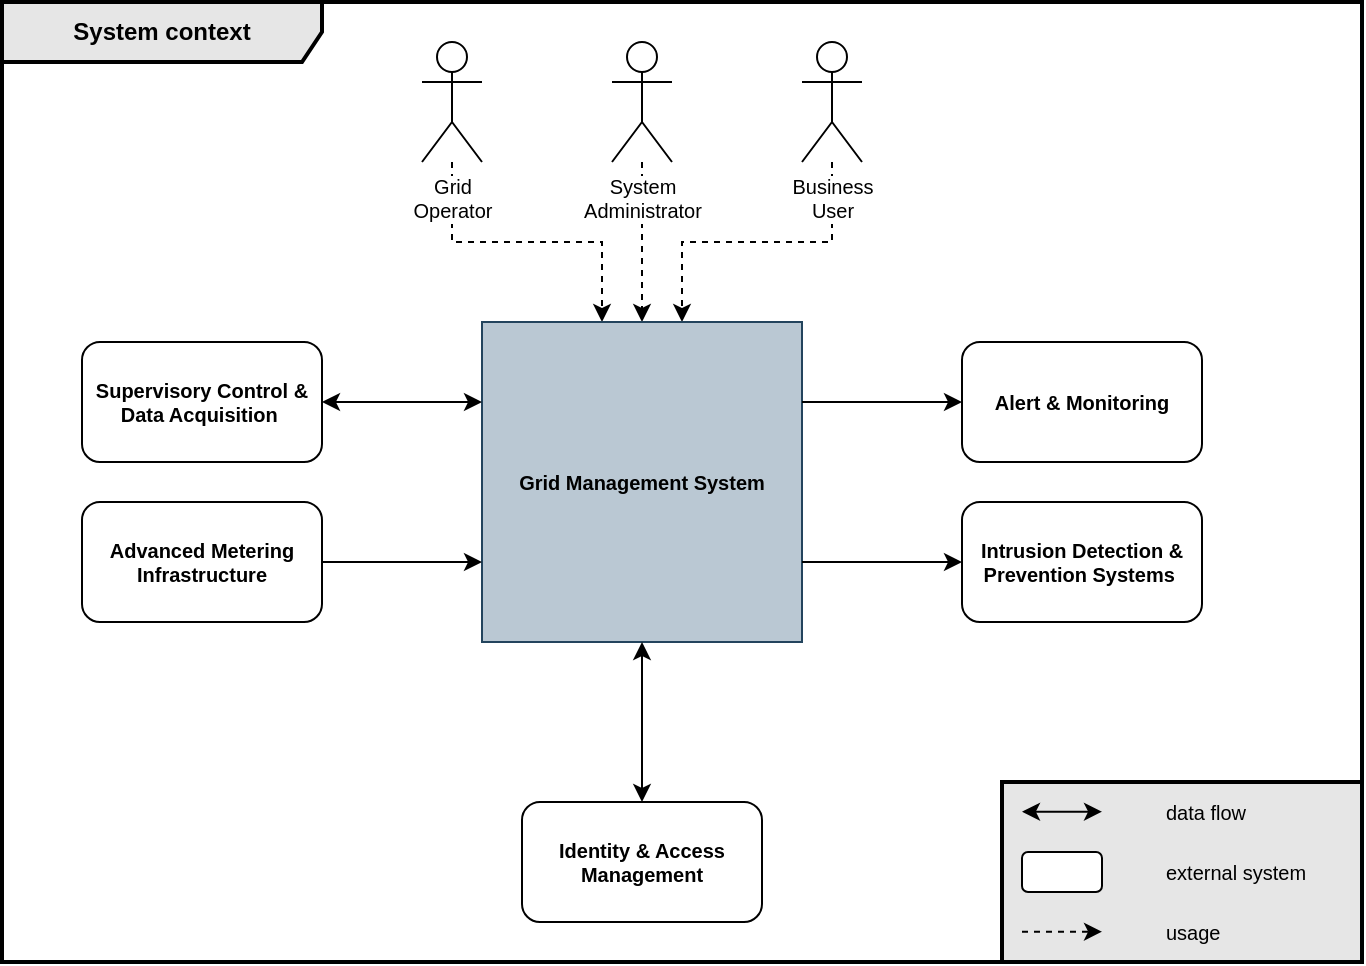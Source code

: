<mxfile version="24.7.17">
  <diagram name="Page-1" id="IHaC8tVvg-3GX7aJiYje">
    <mxGraphModel dx="1478" dy="579" grid="1" gridSize="10" guides="1" tooltips="1" connect="1" arrows="1" fold="1" page="0" pageScale="1" pageWidth="850" pageHeight="1100" math="0" shadow="0">
      <root>
        <mxCell id="0" />
        <mxCell id="1" parent="0" />
        <mxCell id="ws0BRvZ3SEdltkysBFqu-36" value="&lt;b&gt;System context&lt;/b&gt;" style="shape=umlFrame;whiteSpace=wrap;html=1;pointerEvents=0;recursiveResize=0;container=1;collapsible=0;width=160;swimlaneFillColor=none;strokeWidth=2;fillStyle=auto;fillColor=#E6E6E6;" parent="1" vertex="1">
          <mxGeometry x="-120" y="360" width="680" height="480" as="geometry" />
        </mxCell>
        <mxCell id="ws0BRvZ3SEdltkysBFqu-28" value="" style="rounded=0;whiteSpace=wrap;html=1;align=left;verticalAlign=top;fillColor=#E6E6E6;fontSize=10;strokeWidth=2;" parent="ws0BRvZ3SEdltkysBFqu-36" vertex="1">
          <mxGeometry x="500" y="390" width="180" height="90" as="geometry" />
        </mxCell>
        <mxCell id="ws0BRvZ3SEdltkysBFqu-30" value="" style="endArrow=classic;startArrow=classic;html=1;rounded=0;fontSize=10;" parent="ws0BRvZ3SEdltkysBFqu-36" edge="1">
          <mxGeometry width="50" height="50" relative="1" as="geometry">
            <mxPoint x="510" y="404.83" as="sourcePoint" />
            <mxPoint x="550" y="404.83" as="targetPoint" />
          </mxGeometry>
        </mxCell>
        <mxCell id="ws0BRvZ3SEdltkysBFqu-31" value="data flow" style="text;html=1;align=left;verticalAlign=middle;whiteSpace=wrap;rounded=0;fontSize=10;" parent="ws0BRvZ3SEdltkysBFqu-36" vertex="1">
          <mxGeometry x="580" y="390" width="90" height="30" as="geometry" />
        </mxCell>
        <mxCell id="ws0BRvZ3SEdltkysBFqu-32" value="" style="rounded=1;whiteSpace=wrap;html=1;fontSize=10;" parent="ws0BRvZ3SEdltkysBFqu-36" vertex="1">
          <mxGeometry x="510" y="425" width="40" height="20" as="geometry" />
        </mxCell>
        <mxCell id="ws0BRvZ3SEdltkysBFqu-33" value="" style="endArrow=classic;startArrow=none;html=1;rounded=0;startFill=0;dashed=1;fontSize=10;" parent="ws0BRvZ3SEdltkysBFqu-36" edge="1">
          <mxGeometry width="50" height="50" relative="1" as="geometry">
            <mxPoint x="510" y="464.83" as="sourcePoint" />
            <mxPoint x="550" y="464.83" as="targetPoint" />
          </mxGeometry>
        </mxCell>
        <mxCell id="ws0BRvZ3SEdltkysBFqu-34" value="external system" style="text;html=1;align=left;verticalAlign=middle;whiteSpace=wrap;rounded=0;fontSize=10;" parent="ws0BRvZ3SEdltkysBFqu-36" vertex="1">
          <mxGeometry x="580" y="420" width="90" height="30" as="geometry" />
        </mxCell>
        <mxCell id="ws0BRvZ3SEdltkysBFqu-35" value="usage" style="text;html=1;align=left;verticalAlign=middle;whiteSpace=wrap;rounded=0;fontSize=10;" parent="ws0BRvZ3SEdltkysBFqu-36" vertex="1">
          <mxGeometry x="580" y="450" width="90" height="30" as="geometry" />
        </mxCell>
        <mxCell id="ws0BRvZ3SEdltkysBFqu-8" style="edgeStyle=orthogonalEdgeStyle;rounded=0;orthogonalLoop=1;jettySize=auto;html=1;dashed=1;entryX=0.375;entryY=0;entryDx=0;entryDy=0;entryPerimeter=0;" parent="1" source="ws0BRvZ3SEdltkysBFqu-1" target="ws0BRvZ3SEdltkysBFqu-7" edge="1">
          <mxGeometry relative="1" as="geometry">
            <mxPoint x="180" y="510" as="targetPoint" />
            <Array as="points">
              <mxPoint x="105" y="480" />
              <mxPoint x="180" y="480" />
            </Array>
          </mxGeometry>
        </mxCell>
        <mxCell id="ws0BRvZ3SEdltkysBFqu-1" value="Grid&lt;br style=&quot;font-size: 10px;&quot;&gt;Operator" style="shape=umlActor;verticalLabelPosition=bottom;verticalAlign=top;html=1;outlineConnect=0;labelBackgroundColor=default;labelBorderColor=none;textShadow=0;fontSize=10;" parent="1" vertex="1">
          <mxGeometry x="90" y="380" width="30" height="60" as="geometry" />
        </mxCell>
        <mxCell id="ws0BRvZ3SEdltkysBFqu-9" style="edgeStyle=orthogonalEdgeStyle;rounded=0;orthogonalLoop=1;jettySize=auto;html=1;entryX=0.5;entryY=0;entryDx=0;entryDy=0;dashed=1;" parent="1" source="ws0BRvZ3SEdltkysBFqu-3" target="ws0BRvZ3SEdltkysBFqu-7" edge="1">
          <mxGeometry relative="1" as="geometry" />
        </mxCell>
        <mxCell id="ws0BRvZ3SEdltkysBFqu-3" value="System&lt;br style=&quot;font-size: 10px;&quot;&gt;Administrator" style="shape=umlActor;verticalLabelPosition=bottom;verticalAlign=top;html=1;outlineConnect=0;labelBackgroundColor=default;fontSize=10;" parent="1" vertex="1">
          <mxGeometry x="185" y="380" width="30" height="60" as="geometry" />
        </mxCell>
        <mxCell id="ws0BRvZ3SEdltkysBFqu-10" style="edgeStyle=orthogonalEdgeStyle;rounded=0;orthogonalLoop=1;jettySize=auto;html=1;dashed=1;entryX=0.625;entryY=0;entryDx=0;entryDy=0;entryPerimeter=0;" parent="1" source="ws0BRvZ3SEdltkysBFqu-4" target="ws0BRvZ3SEdltkysBFqu-7" edge="1">
          <mxGeometry relative="1" as="geometry">
            <mxPoint x="220" y="510" as="targetPoint" />
            <Array as="points">
              <mxPoint x="295" y="480" />
              <mxPoint x="220" y="480" />
            </Array>
          </mxGeometry>
        </mxCell>
        <mxCell id="ws0BRvZ3SEdltkysBFqu-4" value="Business&lt;br style=&quot;font-size: 10px;&quot;&gt;User" style="shape=umlActor;verticalLabelPosition=bottom;verticalAlign=top;html=1;outlineConnect=0;labelBackgroundColor=default;fontSize=10;" parent="1" vertex="1">
          <mxGeometry x="280" y="380" width="30" height="60" as="geometry" />
        </mxCell>
        <mxCell id="ws0BRvZ3SEdltkysBFqu-7" value="Grid Management System" style="whiteSpace=wrap;html=1;aspect=fixed;fillColor=#bac8d3;strokeColor=#23445d;shadow=0;fontStyle=1;fontSize=10;" parent="1" vertex="1">
          <mxGeometry x="120" y="520" width="160" height="160" as="geometry" />
        </mxCell>
        <mxCell id="ws0BRvZ3SEdltkysBFqu-13" style="edgeStyle=orthogonalEdgeStyle;rounded=0;orthogonalLoop=1;jettySize=auto;html=1;entryX=0;entryY=0.25;entryDx=0;entryDy=0;startArrow=classic;startFill=1;" parent="1" source="ws0BRvZ3SEdltkysBFqu-11" target="ws0BRvZ3SEdltkysBFqu-7" edge="1">
          <mxGeometry relative="1" as="geometry" />
        </mxCell>
        <mxCell id="ws0BRvZ3SEdltkysBFqu-11" value="&lt;span class=&quot;notion-enable-hover&quot; data-token-index=&quot;0&quot; style=&quot;font-weight: 600; font-size: 10px;&quot;&gt;Supervisory Control &amp;amp; Data Acquisition&amp;nbsp;&lt;/span&gt;" style="rounded=1;whiteSpace=wrap;html=1;fontSize=10;" parent="1" vertex="1">
          <mxGeometry x="-80" y="530" width="120" height="60" as="geometry" />
        </mxCell>
        <mxCell id="ws0BRvZ3SEdltkysBFqu-14" style="edgeStyle=orthogonalEdgeStyle;rounded=0;orthogonalLoop=1;jettySize=auto;html=1;entryX=0;entryY=0.75;entryDx=0;entryDy=0;" parent="1" source="ws0BRvZ3SEdltkysBFqu-12" target="ws0BRvZ3SEdltkysBFqu-7" edge="1">
          <mxGeometry relative="1" as="geometry" />
        </mxCell>
        <mxCell id="ws0BRvZ3SEdltkysBFqu-12" value="&lt;span class=&quot;notion-enable-hover&quot; data-token-index=&quot;0&quot; style=&quot;font-weight: 600; font-size: 10px;&quot;&gt;Advanced Metering Infrastructure&lt;/span&gt;" style="rounded=1;whiteSpace=wrap;html=1;fontSize=10;" parent="1" vertex="1">
          <mxGeometry x="-80" y="610" width="120" height="60" as="geometry" />
        </mxCell>
        <mxCell id="ws0BRvZ3SEdltkysBFqu-24" style="edgeStyle=orthogonalEdgeStyle;rounded=0;orthogonalLoop=1;jettySize=auto;html=1;entryX=1;entryY=0.75;entryDx=0;entryDy=0;startArrow=classic;startFill=1;endArrow=none;endFill=0;" parent="1" source="ws0BRvZ3SEdltkysBFqu-16" target="ws0BRvZ3SEdltkysBFqu-7" edge="1">
          <mxGeometry relative="1" as="geometry" />
        </mxCell>
        <mxCell id="ws0BRvZ3SEdltkysBFqu-16" value="&lt;span class=&quot;notion-enable-hover&quot; data-token-index=&quot;0&quot; style=&quot;font-weight: 600; font-size: 10px;&quot;&gt;Intrusion Detection &amp;amp; Prevention&amp;nbsp;&lt;/span&gt;&lt;span class=&quot;notion-enable-hover&quot; data-token-index=&quot;0&quot; style=&quot;font-weight: 600; font-size: 10px;&quot;&gt;Systems&amp;nbsp;&lt;/span&gt;" style="rounded=1;whiteSpace=wrap;html=1;fontSize=10;" parent="1" vertex="1">
          <mxGeometry x="360" y="610" width="120" height="60" as="geometry" />
        </mxCell>
        <mxCell id="ws0BRvZ3SEdltkysBFqu-27" style="edgeStyle=orthogonalEdgeStyle;rounded=0;orthogonalLoop=1;jettySize=auto;html=1;entryX=1;entryY=0.25;entryDx=0;entryDy=0;startArrow=classic;startFill=1;endArrow=none;endFill=0;" parent="1" source="ws0BRvZ3SEdltkysBFqu-17" target="ws0BRvZ3SEdltkysBFqu-7" edge="1">
          <mxGeometry relative="1" as="geometry" />
        </mxCell>
        <mxCell id="ws0BRvZ3SEdltkysBFqu-17" value="&lt;span class=&quot;notion-enable-hover&quot; data-token-index=&quot;0&quot; style=&quot;font-weight: 600; font-size: 10px;&quot;&gt;Alert &amp;amp; Monitoring&lt;/span&gt;" style="rounded=1;whiteSpace=wrap;html=1;fontSize=10;" parent="1" vertex="1">
          <mxGeometry x="360" y="530" width="120" height="60" as="geometry" />
        </mxCell>
        <mxCell id="ws0BRvZ3SEdltkysBFqu-26" style="edgeStyle=orthogonalEdgeStyle;rounded=0;orthogonalLoop=1;jettySize=auto;html=1;exitX=0.5;exitY=0;exitDx=0;exitDy=0;entryX=0.5;entryY=1;entryDx=0;entryDy=0;startArrow=classic;startFill=1;" parent="1" source="ws0BRvZ3SEdltkysBFqu-22" target="ws0BRvZ3SEdltkysBFqu-7" edge="1">
          <mxGeometry relative="1" as="geometry">
            <mxPoint x="200" y="700" as="targetPoint" />
          </mxGeometry>
        </mxCell>
        <mxCell id="ws0BRvZ3SEdltkysBFqu-22" value="&lt;span class=&quot;notion-enable-hover&quot; data-token-index=&quot;0&quot; style=&quot;font-weight: 600; font-size: 10px;&quot;&gt;Identity &amp;amp; Access Management&lt;/span&gt;" style="rounded=1;whiteSpace=wrap;html=1;fontSize=10;" parent="1" vertex="1">
          <mxGeometry x="140" y="760" width="120" height="60" as="geometry" />
        </mxCell>
      </root>
    </mxGraphModel>
  </diagram>
</mxfile>

